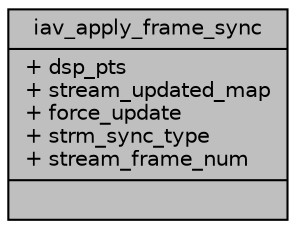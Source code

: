 digraph "iav_apply_frame_sync"
{
 // INTERACTIVE_SVG=YES
 // LATEX_PDF_SIZE
  bgcolor="transparent";
  edge [fontname="Helvetica",fontsize="10",labelfontname="Helvetica",labelfontsize="10"];
  node [fontname="Helvetica",fontsize="10",shape=record];
  Node1 [label="{iav_apply_frame_sync\n|+ dsp_pts\l+ stream_updated_map\l+ force_update\l+ strm_sync_type\l+ stream_frame_num\l|}",height=0.2,width=0.4,color="black", fillcolor="grey75", style="filled", fontcolor="black",tooltip=" "];
}
